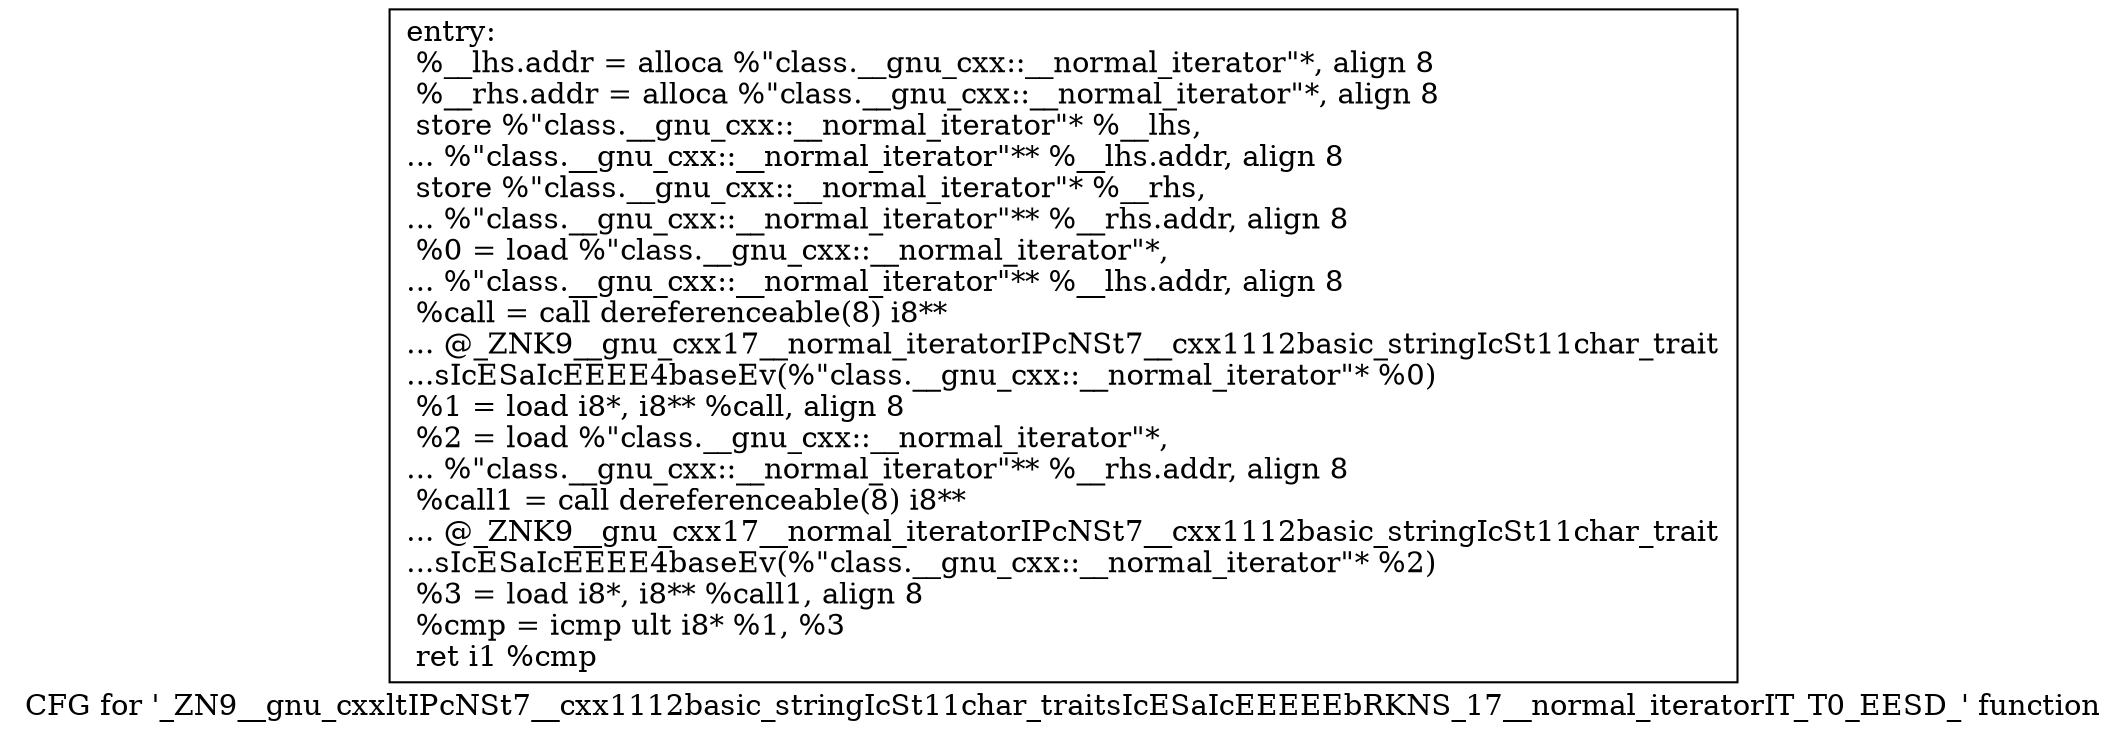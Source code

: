 digraph "CFG for '_ZN9__gnu_cxxltIPcNSt7__cxx1112basic_stringIcSt11char_traitsIcESaIcEEEEEbRKNS_17__normal_iteratorIT_T0_EESD_' function" {
	label="CFG for '_ZN9__gnu_cxxltIPcNSt7__cxx1112basic_stringIcSt11char_traitsIcESaIcEEEEEbRKNS_17__normal_iteratorIT_T0_EESD_' function";

	Node0x6bd0930 [shape=record,label="{entry:\l  %__lhs.addr = alloca %\"class.__gnu_cxx::__normal_iterator\"*, align 8\l  %__rhs.addr = alloca %\"class.__gnu_cxx::__normal_iterator\"*, align 8\l  store %\"class.__gnu_cxx::__normal_iterator\"* %__lhs,\l... %\"class.__gnu_cxx::__normal_iterator\"** %__lhs.addr, align 8\l  store %\"class.__gnu_cxx::__normal_iterator\"* %__rhs,\l... %\"class.__gnu_cxx::__normal_iterator\"** %__rhs.addr, align 8\l  %0 = load %\"class.__gnu_cxx::__normal_iterator\"*,\l... %\"class.__gnu_cxx::__normal_iterator\"** %__lhs.addr, align 8\l  %call = call dereferenceable(8) i8**\l... @_ZNK9__gnu_cxx17__normal_iteratorIPcNSt7__cxx1112basic_stringIcSt11char_trait\l...sIcESaIcEEEE4baseEv(%\"class.__gnu_cxx::__normal_iterator\"* %0)\l  %1 = load i8*, i8** %call, align 8\l  %2 = load %\"class.__gnu_cxx::__normal_iterator\"*,\l... %\"class.__gnu_cxx::__normal_iterator\"** %__rhs.addr, align 8\l  %call1 = call dereferenceable(8) i8**\l... @_ZNK9__gnu_cxx17__normal_iteratorIPcNSt7__cxx1112basic_stringIcSt11char_trait\l...sIcESaIcEEEE4baseEv(%\"class.__gnu_cxx::__normal_iterator\"* %2)\l  %3 = load i8*, i8** %call1, align 8\l  %cmp = icmp ult i8* %1, %3\l  ret i1 %cmp\l}"];
}
